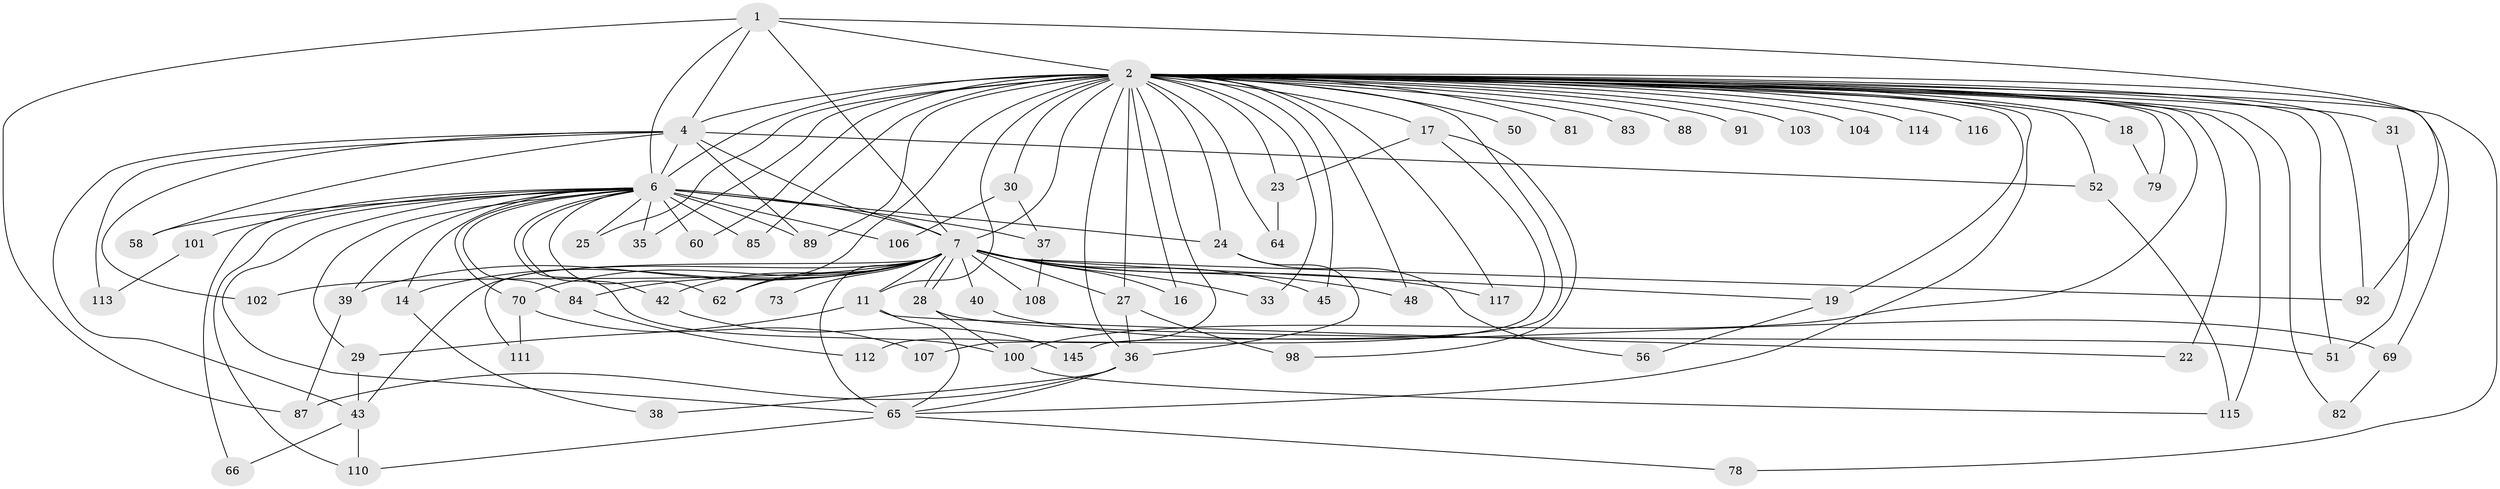 // original degree distribution, {12: 0.006711409395973154, 35: 0.006711409395973154, 23: 0.006711409395973154, 16: 0.006711409395973154, 21: 0.006711409395973154, 28: 0.006711409395973154, 25: 0.013422818791946308, 31: 0.013422818791946308, 5: 0.06040268456375839, 13: 0.006711409395973154, 3: 0.28859060402684567, 4: 0.087248322147651, 7: 0.013422818791946308, 2: 0.4697986577181208, 6: 0.006711409395973154}
// Generated by graph-tools (version 1.1) at 2025/14/03/09/25 04:14:16]
// undirected, 74 vertices, 145 edges
graph export_dot {
graph [start="1"]
  node [color=gray90,style=filled];
  1 [super="+74"];
  2 [super="+134+128+8+53+71+61+54+76+95+10+67+3"];
  4 [super="+148+109"];
  6 [super="+26+13+97+149+124"];
  7 [super="+99+9"];
  11;
  14;
  16 [super="+59"];
  17;
  18;
  19;
  22;
  23;
  24 [super="+135"];
  25;
  27;
  28;
  29;
  30;
  31;
  33;
  35;
  36;
  37 [super="+90"];
  38;
  39;
  40;
  42;
  43;
  45;
  48;
  50;
  51 [super="+86"];
  52 [super="+129"];
  56;
  58;
  60 [super="+63"];
  62 [super="+94"];
  64;
  65 [super="+133+93"];
  66;
  69;
  70;
  73;
  78;
  79;
  81;
  82;
  83;
  84;
  85 [super="+125+123"];
  87 [super="+119"];
  88;
  89;
  91;
  92;
  98;
  100;
  101;
  102;
  103;
  104;
  106;
  107;
  108;
  110;
  111;
  112 [super="+143"];
  113;
  114;
  115;
  116;
  117;
  145;
  1 -- 2 [weight=5];
  1 -- 4;
  1 -- 6 [weight=2];
  1 -- 7 [weight=3];
  1 -- 87;
  1 -- 92;
  2 -- 4 [weight=6];
  2 -- 6 [weight=9];
  2 -- 7 [weight=19];
  2 -- 11;
  2 -- 19 [weight=2];
  2 -- 22 [weight=2];
  2 -- 30 [weight=2];
  2 -- 31 [weight=4];
  2 -- 33 [weight=2];
  2 -- 36;
  2 -- 50 [weight=2];
  2 -- 64;
  2 -- 78;
  2 -- 82;
  2 -- 85 [weight=2];
  2 -- 88 [weight=2];
  2 -- 117 [weight=2];
  2 -- 17 [weight=2];
  2 -- 18 [weight=2];
  2 -- 83;
  2 -- 24;
  2 -- 91 [weight=2];
  2 -- 27;
  2 -- 35;
  2 -- 100;
  2 -- 104;
  2 -- 45 [weight=2];
  2 -- 25 [weight=3];
  2 -- 52 [weight=3];
  2 -- 115;
  2 -- 16 [weight=2];
  2 -- 103 [weight=2];
  2 -- 48;
  2 -- 112 [weight=3];
  2 -- 114;
  2 -- 116;
  2 -- 60;
  2 -- 65;
  2 -- 69;
  2 -- 79;
  2 -- 145;
  2 -- 81 [weight=2];
  2 -- 23;
  2 -- 89;
  2 -- 92;
  2 -- 51;
  2 -- 62 [weight=2];
  4 -- 6;
  4 -- 7 [weight=3];
  4 -- 43;
  4 -- 52;
  4 -- 58;
  4 -- 113;
  4 -- 89;
  4 -- 102;
  6 -- 7 [weight=5];
  6 -- 14;
  6 -- 29;
  6 -- 37 [weight=2];
  6 -- 39;
  6 -- 42;
  6 -- 58;
  6 -- 60 [weight=2];
  6 -- 70 [weight=2];
  6 -- 84;
  6 -- 101 [weight=2];
  6 -- 65;
  6 -- 66;
  6 -- 35;
  6 -- 100;
  6 -- 85 [weight=2];
  6 -- 24;
  6 -- 89;
  6 -- 25;
  6 -- 62;
  6 -- 106;
  6 -- 110;
  7 -- 27;
  7 -- 28;
  7 -- 28;
  7 -- 39;
  7 -- 62;
  7 -- 65 [weight=2];
  7 -- 70;
  7 -- 73 [weight=2];
  7 -- 102 [weight=2];
  7 -- 111;
  7 -- 11;
  7 -- 14;
  7 -- 16;
  7 -- 19;
  7 -- 84;
  7 -- 92;
  7 -- 33 [weight=2];
  7 -- 40;
  7 -- 42;
  7 -- 43;
  7 -- 108;
  7 -- 45;
  7 -- 48;
  7 -- 117;
  11 -- 22;
  11 -- 29;
  11 -- 65;
  14 -- 38;
  17 -- 23;
  17 -- 98;
  17 -- 107;
  18 -- 79;
  19 -- 56;
  23 -- 64;
  24 -- 56;
  24 -- 36;
  27 -- 36;
  27 -- 98;
  28 -- 51;
  28 -- 100;
  29 -- 43;
  30 -- 106;
  30 -- 37;
  31 -- 51;
  36 -- 38;
  36 -- 65;
  36 -- 87;
  37 -- 108;
  39 -- 87;
  40 -- 69;
  42 -- 145;
  43 -- 66;
  43 -- 110;
  52 -- 115;
  65 -- 78;
  65 -- 110;
  69 -- 82;
  70 -- 107;
  70 -- 111;
  84 -- 112;
  100 -- 115;
  101 -- 113;
}
